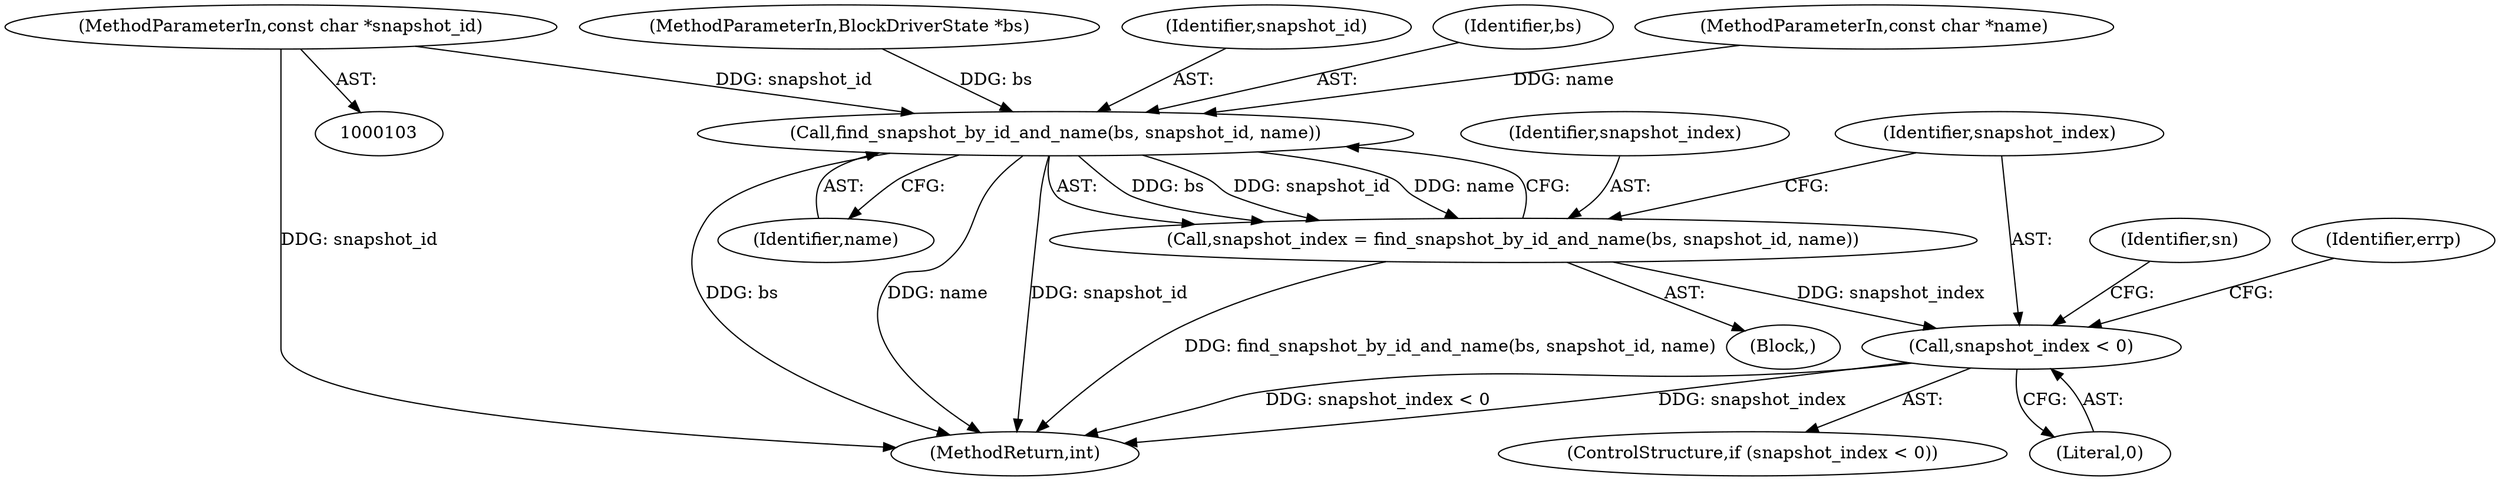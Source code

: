 digraph "0_qemu_c05e4667be91b46ab42b5a11babf8e84d476cc6b@pointer" {
"1000105" [label="(MethodParameterIn,const char *snapshot_id)"];
"1000127" [label="(Call,find_snapshot_by_id_and_name(bs, snapshot_id, name))"];
"1000125" [label="(Call,snapshot_index = find_snapshot_by_id_and_name(bs, snapshot_id, name))"];
"1000132" [label="(Call,snapshot_index < 0)"];
"1000131" [label="(ControlStructure,if (snapshot_index < 0))"];
"1000106" [label="(MethodParameterIn,const char *name)"];
"1000125" [label="(Call,snapshot_index = find_snapshot_by_id_and_name(bs, snapshot_id, name))"];
"1000130" [label="(Identifier,name)"];
"1000108" [label="(Block,)"];
"1000231" [label="(MethodReturn,int)"];
"1000105" [label="(MethodParameterIn,const char *snapshot_id)"];
"1000132" [label="(Call,snapshot_index < 0)"];
"1000137" [label="(Identifier,errp)"];
"1000104" [label="(MethodParameterIn,BlockDriverState *bs)"];
"1000127" [label="(Call,find_snapshot_by_id_and_name(bs, snapshot_id, name))"];
"1000129" [label="(Identifier,snapshot_id)"];
"1000133" [label="(Identifier,snapshot_index)"];
"1000134" [label="(Literal,0)"];
"1000143" [label="(Identifier,sn)"];
"1000128" [label="(Identifier,bs)"];
"1000126" [label="(Identifier,snapshot_index)"];
"1000105" -> "1000103"  [label="AST: "];
"1000105" -> "1000231"  [label="DDG: snapshot_id"];
"1000105" -> "1000127"  [label="DDG: snapshot_id"];
"1000127" -> "1000125"  [label="AST: "];
"1000127" -> "1000130"  [label="CFG: "];
"1000128" -> "1000127"  [label="AST: "];
"1000129" -> "1000127"  [label="AST: "];
"1000130" -> "1000127"  [label="AST: "];
"1000125" -> "1000127"  [label="CFG: "];
"1000127" -> "1000231"  [label="DDG: name"];
"1000127" -> "1000231"  [label="DDG: snapshot_id"];
"1000127" -> "1000231"  [label="DDG: bs"];
"1000127" -> "1000125"  [label="DDG: bs"];
"1000127" -> "1000125"  [label="DDG: snapshot_id"];
"1000127" -> "1000125"  [label="DDG: name"];
"1000104" -> "1000127"  [label="DDG: bs"];
"1000106" -> "1000127"  [label="DDG: name"];
"1000125" -> "1000108"  [label="AST: "];
"1000126" -> "1000125"  [label="AST: "];
"1000133" -> "1000125"  [label="CFG: "];
"1000125" -> "1000231"  [label="DDG: find_snapshot_by_id_and_name(bs, snapshot_id, name)"];
"1000125" -> "1000132"  [label="DDG: snapshot_index"];
"1000132" -> "1000131"  [label="AST: "];
"1000132" -> "1000134"  [label="CFG: "];
"1000133" -> "1000132"  [label="AST: "];
"1000134" -> "1000132"  [label="AST: "];
"1000137" -> "1000132"  [label="CFG: "];
"1000143" -> "1000132"  [label="CFG: "];
"1000132" -> "1000231"  [label="DDG: snapshot_index < 0"];
"1000132" -> "1000231"  [label="DDG: snapshot_index"];
}
